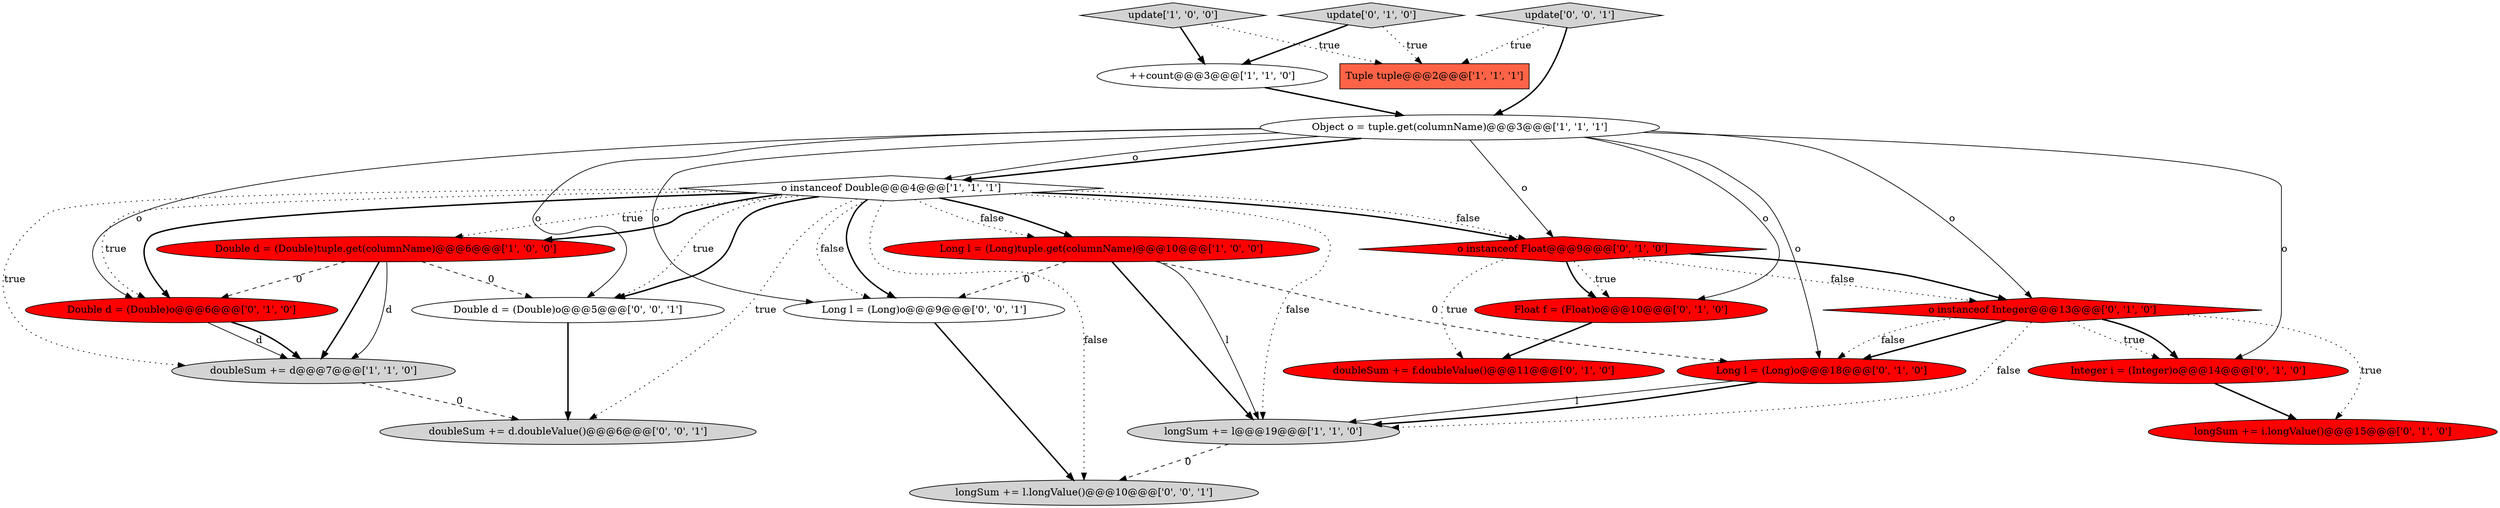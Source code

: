 digraph {
14 [style = filled, label = "longSum += i.longValue()@@@15@@@['0', '1', '0']", fillcolor = red, shape = ellipse image = "AAA1AAABBB2BBB"];
8 [style = filled, label = "doubleSum += d@@@7@@@['1', '1', '0']", fillcolor = lightgray, shape = ellipse image = "AAA0AAABBB1BBB"];
13 [style = filled, label = "Double d = (Double)o@@@6@@@['0', '1', '0']", fillcolor = red, shape = ellipse image = "AAA1AAABBB2BBB"];
9 [style = filled, label = "Integer i = (Integer)o@@@14@@@['0', '1', '0']", fillcolor = red, shape = ellipse image = "AAA1AAABBB2BBB"];
0 [style = filled, label = "Long l = (Long)tuple.get(columnName)@@@10@@@['1', '0', '0']", fillcolor = red, shape = ellipse image = "AAA1AAABBB1BBB"];
20 [style = filled, label = "Long l = (Long)o@@@9@@@['0', '0', '1']", fillcolor = white, shape = ellipse image = "AAA0AAABBB3BBB"];
2 [style = filled, label = "Double d = (Double)tuple.get(columnName)@@@6@@@['1', '0', '0']", fillcolor = red, shape = ellipse image = "AAA1AAABBB1BBB"];
1 [style = filled, label = "++count@@@3@@@['1', '1', '0']", fillcolor = white, shape = ellipse image = "AAA0AAABBB1BBB"];
10 [style = filled, label = "Float f = (Float)o@@@10@@@['0', '1', '0']", fillcolor = red, shape = ellipse image = "AAA1AAABBB2BBB"];
18 [style = filled, label = "doubleSum += d.doubleValue()@@@6@@@['0', '0', '1']", fillcolor = lightgray, shape = ellipse image = "AAA0AAABBB3BBB"];
15 [style = filled, label = "o instanceof Integer@@@13@@@['0', '1', '0']", fillcolor = red, shape = diamond image = "AAA1AAABBB2BBB"];
16 [style = filled, label = "o instanceof Float@@@9@@@['0', '1', '0']", fillcolor = red, shape = diamond image = "AAA1AAABBB2BBB"];
4 [style = filled, label = "longSum += l@@@19@@@['1', '1', '0']", fillcolor = lightgray, shape = ellipse image = "AAA0AAABBB1BBB"];
17 [style = filled, label = "doubleSum += f.doubleValue()@@@11@@@['0', '1', '0']", fillcolor = red, shape = ellipse image = "AAA1AAABBB2BBB"];
6 [style = filled, label = "Object o = tuple.get(columnName)@@@3@@@['1', '1', '1']", fillcolor = white, shape = ellipse image = "AAA0AAABBB1BBB"];
19 [style = filled, label = "longSum += l.longValue()@@@10@@@['0', '0', '1']", fillcolor = lightgray, shape = ellipse image = "AAA0AAABBB3BBB"];
12 [style = filled, label = "Long l = (Long)o@@@18@@@['0', '1', '0']", fillcolor = red, shape = ellipse image = "AAA1AAABBB2BBB"];
3 [style = filled, label = "Tuple tuple@@@2@@@['1', '1', '1']", fillcolor = tomato, shape = box image = "AAA0AAABBB1BBB"];
21 [style = filled, label = "update['0', '0', '1']", fillcolor = lightgray, shape = diamond image = "AAA0AAABBB3BBB"];
5 [style = filled, label = "o instanceof Double@@@4@@@['1', '1', '1']", fillcolor = white, shape = diamond image = "AAA0AAABBB1BBB"];
11 [style = filled, label = "update['0', '1', '0']", fillcolor = lightgray, shape = diamond image = "AAA0AAABBB2BBB"];
7 [style = filled, label = "update['1', '0', '0']", fillcolor = lightgray, shape = diamond image = "AAA0AAABBB1BBB"];
22 [style = filled, label = "Double d = (Double)o@@@5@@@['0', '0', '1']", fillcolor = white, shape = ellipse image = "AAA0AAABBB3BBB"];
6->13 [style = solid, label="o"];
16->15 [style = bold, label=""];
12->4 [style = solid, label="l"];
5->19 [style = dotted, label="false"];
7->1 [style = bold, label=""];
2->8 [style = solid, label="d"];
6->15 [style = solid, label="o"];
5->18 [style = dotted, label="true"];
5->20 [style = bold, label=""];
21->6 [style = bold, label=""];
16->10 [style = bold, label=""];
11->1 [style = bold, label=""];
16->15 [style = dotted, label="false"];
16->17 [style = dotted, label="true"];
10->17 [style = bold, label=""];
6->22 [style = solid, label="o"];
0->12 [style = dashed, label="0"];
15->14 [style = dotted, label="true"];
0->20 [style = dashed, label="0"];
16->10 [style = dotted, label="true"];
0->4 [style = solid, label="l"];
15->9 [style = dotted, label="true"];
5->16 [style = bold, label=""];
5->0 [style = dotted, label="false"];
6->5 [style = bold, label=""];
5->2 [style = bold, label=""];
5->13 [style = dotted, label="true"];
22->18 [style = bold, label=""];
1->6 [style = bold, label=""];
6->5 [style = solid, label="o"];
6->16 [style = solid, label="o"];
5->0 [style = bold, label=""];
12->4 [style = bold, label=""];
15->4 [style = dotted, label="false"];
0->4 [style = bold, label=""];
15->9 [style = bold, label=""];
7->3 [style = dotted, label="true"];
6->10 [style = solid, label="o"];
5->22 [style = dotted, label="true"];
5->13 [style = bold, label=""];
5->16 [style = dotted, label="false"];
2->13 [style = dashed, label="0"];
15->12 [style = dotted, label="false"];
9->14 [style = bold, label=""];
6->20 [style = solid, label="o"];
21->3 [style = dotted, label="true"];
5->20 [style = dotted, label="false"];
13->8 [style = solid, label="d"];
8->18 [style = dashed, label="0"];
6->9 [style = solid, label="o"];
15->12 [style = bold, label=""];
4->19 [style = dashed, label="0"];
13->8 [style = bold, label=""];
6->12 [style = solid, label="o"];
20->19 [style = bold, label=""];
5->8 [style = dotted, label="true"];
11->3 [style = dotted, label="true"];
5->22 [style = bold, label=""];
2->22 [style = dashed, label="0"];
2->8 [style = bold, label=""];
5->2 [style = dotted, label="true"];
5->4 [style = dotted, label="false"];
}
